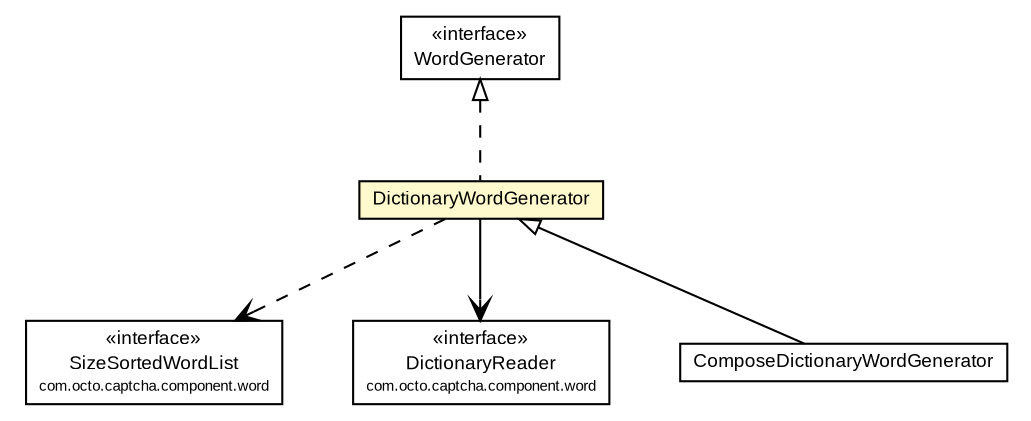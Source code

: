 #!/usr/local/bin/dot
#
# Class diagram 
# Generated by UmlGraph version 4.6 (http://www.spinellis.gr/sw/umlgraph)
#

digraph G {
	edge [fontname="arial",fontsize=10,labelfontname="arial",labelfontsize=10];
	node [fontname="arial",fontsize=10,shape=plaintext];
	// com.octo.captcha.component.word.SizeSortedWordList
	c12670 [label=<<table border="0" cellborder="1" cellspacing="0" cellpadding="2" port="p" href="../SizeSortedWordList.html">
		<tr><td><table border="0" cellspacing="0" cellpadding="1">
			<tr><td> &laquo;interface&raquo; </td></tr>
			<tr><td> SizeSortedWordList </td></tr>
			<tr><td><font point-size="7.0"> com.octo.captcha.component.word </font></td></tr>
		</table></td></tr>
		</table>>, fontname="arial", fontcolor="black", fontsize=9.0];
	// com.octo.captcha.component.word.DictionaryReader
	c12672 [label=<<table border="0" cellborder="1" cellspacing="0" cellpadding="2" port="p" href="../DictionaryReader.html">
		<tr><td><table border="0" cellspacing="0" cellpadding="1">
			<tr><td> &laquo;interface&raquo; </td></tr>
			<tr><td> DictionaryReader </td></tr>
			<tr><td><font point-size="7.0"> com.octo.captcha.component.word </font></td></tr>
		</table></td></tr>
		</table>>, fontname="arial", fontcolor="black", fontsize=9.0];
	// com.octo.captcha.component.word.wordgenerator.WordGenerator
	c12676 [label=<<table border="0" cellborder="1" cellspacing="0" cellpadding="2" port="p" href="./WordGenerator.html">
		<tr><td><table border="0" cellspacing="0" cellpadding="1">
			<tr><td> &laquo;interface&raquo; </td></tr>
			<tr><td> WordGenerator </td></tr>
		</table></td></tr>
		</table>>, fontname="arial", fontcolor="black", fontsize=9.0];
	// com.octo.captcha.component.word.wordgenerator.DictionaryWordGenerator
	c12679 [label=<<table border="0" cellborder="1" cellspacing="0" cellpadding="2" port="p" bgcolor="lemonChiffon" href="./DictionaryWordGenerator.html">
		<tr><td><table border="0" cellspacing="0" cellpadding="1">
			<tr><td> DictionaryWordGenerator </td></tr>
		</table></td></tr>
		</table>>, fontname="arial", fontcolor="black", fontsize=9.0];
	// com.octo.captcha.component.word.wordgenerator.ComposeDictionaryWordGenerator
	c12680 [label=<<table border="0" cellborder="1" cellspacing="0" cellpadding="2" port="p" href="./ComposeDictionaryWordGenerator.html">
		<tr><td><table border="0" cellspacing="0" cellpadding="1">
			<tr><td> ComposeDictionaryWordGenerator </td></tr>
		</table></td></tr>
		</table>>, fontname="arial", fontcolor="black", fontsize=9.0];
	//com.octo.captcha.component.word.wordgenerator.DictionaryWordGenerator implements com.octo.captcha.component.word.wordgenerator.WordGenerator
	c12676:p -> c12679:p [dir=back,arrowtail=empty,style=dashed];
	//com.octo.captcha.component.word.wordgenerator.ComposeDictionaryWordGenerator extends com.octo.captcha.component.word.wordgenerator.DictionaryWordGenerator
	c12679:p -> c12680:p [dir=back,arrowtail=empty];
	// com.octo.captcha.component.word.wordgenerator.DictionaryWordGenerator NAVASSOC com.octo.captcha.component.word.DictionaryReader
	c12679:p -> c12672:p [taillabel="", label="", headlabel="", fontname="arial", fontcolor="black", fontsize=10.0, color="black", arrowhead=open];
	// com.octo.captcha.component.word.wordgenerator.DictionaryWordGenerator DEPEND com.octo.captcha.component.word.SizeSortedWordList
	c12679:p -> c12670:p [taillabel="", label="", headlabel="", fontname="arial", fontcolor="black", fontsize=10.0, color="black", arrowhead=open, style=dashed];
}

